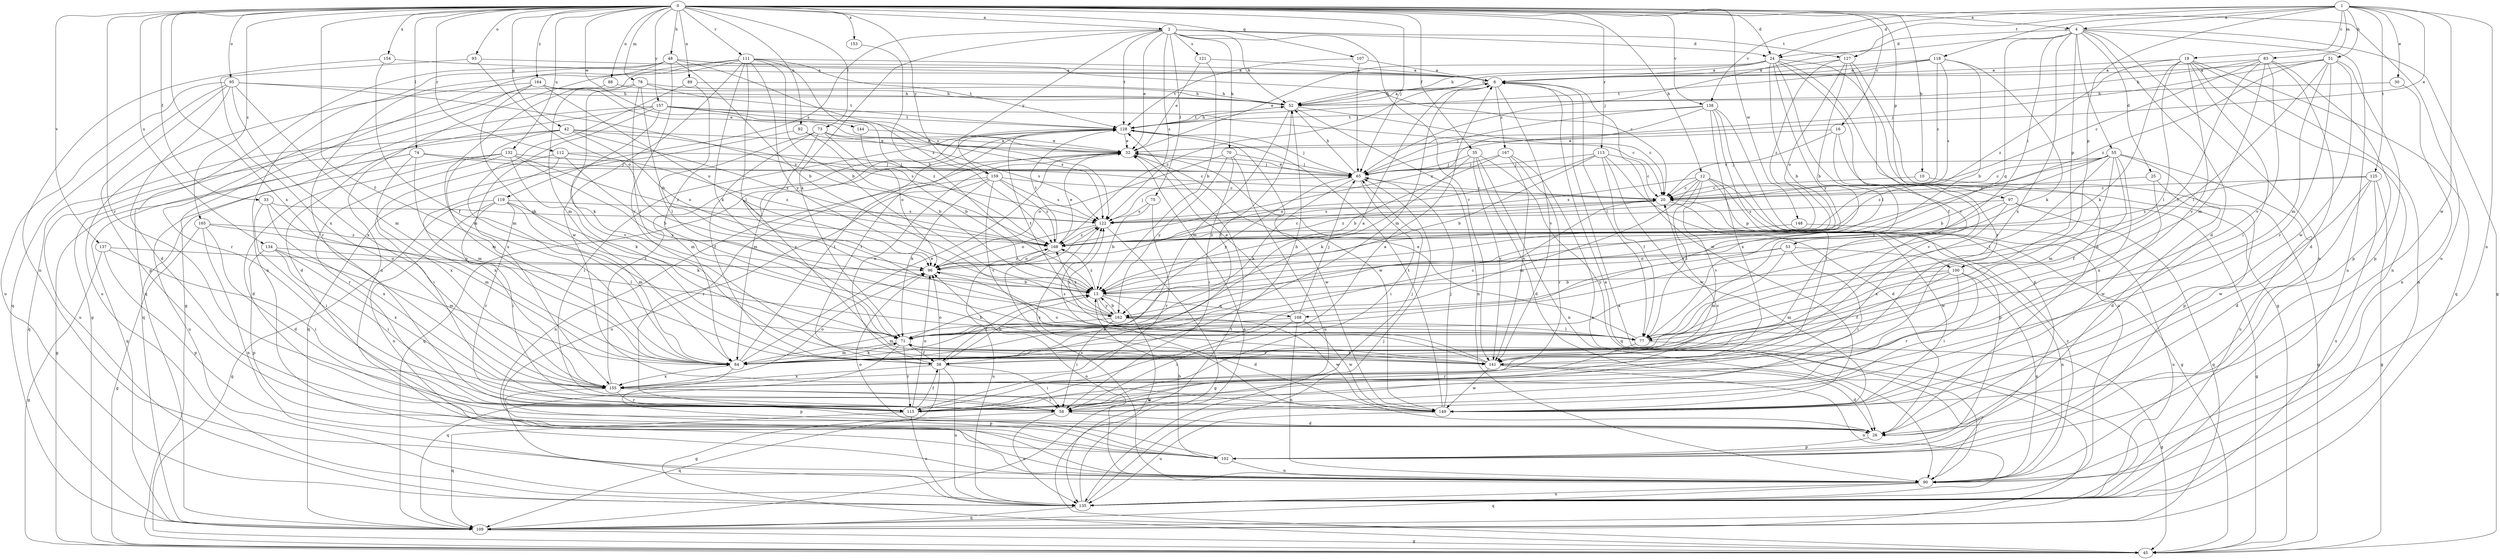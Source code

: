 strict digraph  {
0;
1;
2;
4;
6;
10;
12;
13;
16;
19;
20;
24;
25;
26;
30;
32;
33;
35;
38;
42;
45;
48;
51;
52;
53;
55;
58;
65;
70;
71;
73;
74;
75;
77;
78;
83;
84;
88;
89;
90;
92;
93;
95;
96;
97;
100;
102;
107;
108;
109;
111;
112;
113;
115;
118;
119;
121;
122;
125;
127;
128;
132;
134;
135;
137;
138;
141;
144;
148;
149;
153;
154;
155;
157;
159;
162;
164;
165;
167;
168;
0 -> 2  [label=a];
0 -> 4  [label=a];
0 -> 10  [label=b];
0 -> 12  [label=b];
0 -> 16  [label=c];
0 -> 24  [label=d];
0 -> 33  [label=f];
0 -> 35  [label=f];
0 -> 38  [label=f];
0 -> 42  [label=g];
0 -> 48  [label=h];
0 -> 65  [label=j];
0 -> 73  [label=l];
0 -> 74  [label=l];
0 -> 78  [label=m];
0 -> 88  [label=n];
0 -> 89  [label=n];
0 -> 92  [label=o];
0 -> 93  [label=o];
0 -> 95  [label=o];
0 -> 97  [label=p];
0 -> 107  [label=q];
0 -> 111  [label=r];
0 -> 112  [label=r];
0 -> 113  [label=r];
0 -> 115  [label=r];
0 -> 132  [label=u];
0 -> 134  [label=u];
0 -> 135  [label=u];
0 -> 137  [label=v];
0 -> 138  [label=v];
0 -> 144  [label=w];
0 -> 148  [label=w];
0 -> 153  [label=x];
0 -> 154  [label=x];
0 -> 155  [label=x];
0 -> 157  [label=y];
0 -> 159  [label=y];
0 -> 164  [label=z];
0 -> 165  [label=z];
1 -> 4  [label=a];
1 -> 19  [label=c];
1 -> 24  [label=d];
1 -> 30  [label=e];
1 -> 32  [label=e];
1 -> 51  [label=h];
1 -> 83  [label=m];
1 -> 90  [label=n];
1 -> 100  [label=p];
1 -> 118  [label=s];
1 -> 125  [label=t];
1 -> 127  [label=t];
1 -> 138  [label=v];
1 -> 149  [label=w];
2 -> 24  [label=d];
2 -> 32  [label=e];
2 -> 52  [label=h];
2 -> 70  [label=k];
2 -> 71  [label=k];
2 -> 75  [label=l];
2 -> 119  [label=s];
2 -> 121  [label=s];
2 -> 122  [label=s];
2 -> 127  [label=t];
2 -> 128  [label=t];
2 -> 141  [label=v];
2 -> 159  [label=y];
4 -> 24  [label=d];
4 -> 25  [label=d];
4 -> 26  [label=d];
4 -> 45  [label=g];
4 -> 53  [label=i];
4 -> 55  [label=i];
4 -> 65  [label=j];
4 -> 90  [label=n];
4 -> 100  [label=p];
4 -> 108  [label=q];
4 -> 135  [label=u];
4 -> 155  [label=x];
6 -> 52  [label=h];
6 -> 77  [label=l];
6 -> 84  [label=m];
6 -> 141  [label=v];
6 -> 149  [label=w];
6 -> 167  [label=z];
6 -> 168  [label=z];
10 -> 20  [label=c];
10 -> 45  [label=g];
12 -> 20  [label=c];
12 -> 45  [label=g];
12 -> 77  [label=l];
12 -> 84  [label=m];
12 -> 100  [label=p];
12 -> 102  [label=p];
12 -> 122  [label=s];
12 -> 141  [label=v];
13 -> 26  [label=d];
13 -> 38  [label=f];
13 -> 108  [label=q];
13 -> 135  [label=u];
13 -> 162  [label=y];
13 -> 168  [label=z];
16 -> 20  [label=c];
16 -> 32  [label=e];
16 -> 77  [label=l];
16 -> 141  [label=v];
19 -> 6  [label=a];
19 -> 58  [label=i];
19 -> 71  [label=k];
19 -> 77  [label=l];
19 -> 90  [label=n];
19 -> 109  [label=q];
19 -> 135  [label=u];
19 -> 141  [label=v];
19 -> 168  [label=z];
20 -> 122  [label=s];
20 -> 149  [label=w];
20 -> 168  [label=z];
24 -> 6  [label=a];
24 -> 13  [label=b];
24 -> 26  [label=d];
24 -> 32  [label=e];
24 -> 52  [label=h];
24 -> 77  [label=l];
24 -> 115  [label=r];
24 -> 141  [label=v];
24 -> 162  [label=y];
25 -> 20  [label=c];
25 -> 26  [label=d];
25 -> 149  [label=w];
26 -> 102  [label=p];
30 -> 52  [label=h];
30 -> 90  [label=n];
32 -> 65  [label=j];
32 -> 109  [label=q];
32 -> 135  [label=u];
32 -> 149  [label=w];
33 -> 58  [label=i];
33 -> 84  [label=m];
33 -> 122  [label=s];
33 -> 155  [label=x];
35 -> 26  [label=d];
35 -> 65  [label=j];
35 -> 71  [label=k];
35 -> 90  [label=n];
35 -> 109  [label=q];
35 -> 141  [label=v];
38 -> 13  [label=b];
38 -> 32  [label=e];
38 -> 45  [label=g];
38 -> 58  [label=i];
38 -> 96  [label=o];
38 -> 128  [label=t];
38 -> 135  [label=u];
38 -> 155  [label=x];
42 -> 32  [label=e];
42 -> 84  [label=m];
42 -> 96  [label=o];
42 -> 109  [label=q];
42 -> 122  [label=s];
42 -> 135  [label=u];
42 -> 168  [label=z];
48 -> 6  [label=a];
48 -> 13  [label=b];
48 -> 20  [label=c];
48 -> 90  [label=n];
48 -> 109  [label=q];
48 -> 115  [label=r];
48 -> 122  [label=s];
48 -> 141  [label=v];
51 -> 6  [label=a];
51 -> 65  [label=j];
51 -> 77  [label=l];
51 -> 84  [label=m];
51 -> 102  [label=p];
51 -> 115  [label=r];
51 -> 149  [label=w];
51 -> 168  [label=z];
52 -> 6  [label=a];
52 -> 20  [label=c];
52 -> 38  [label=f];
52 -> 84  [label=m];
52 -> 90  [label=n];
52 -> 128  [label=t];
53 -> 58  [label=i];
53 -> 84  [label=m];
53 -> 90  [label=n];
53 -> 96  [label=o];
53 -> 162  [label=y];
55 -> 13  [label=b];
55 -> 20  [label=c];
55 -> 38  [label=f];
55 -> 65  [label=j];
55 -> 77  [label=l];
55 -> 84  [label=m];
55 -> 102  [label=p];
55 -> 135  [label=u];
55 -> 155  [label=x];
55 -> 168  [label=z];
58 -> 26  [label=d];
58 -> 65  [label=j];
58 -> 109  [label=q];
58 -> 135  [label=u];
65 -> 20  [label=c];
65 -> 32  [label=e];
65 -> 52  [label=h];
65 -> 58  [label=i];
65 -> 71  [label=k];
65 -> 162  [label=y];
70 -> 58  [label=i];
70 -> 65  [label=j];
70 -> 96  [label=o];
70 -> 135  [label=u];
70 -> 162  [label=y];
71 -> 13  [label=b];
71 -> 20  [label=c];
71 -> 38  [label=f];
71 -> 84  [label=m];
71 -> 109  [label=q];
71 -> 115  [label=r];
71 -> 141  [label=v];
73 -> 13  [label=b];
73 -> 32  [label=e];
73 -> 38  [label=f];
73 -> 84  [label=m];
73 -> 122  [label=s];
73 -> 141  [label=v];
74 -> 20  [label=c];
74 -> 45  [label=g];
74 -> 65  [label=j];
74 -> 84  [label=m];
74 -> 109  [label=q];
74 -> 155  [label=x];
75 -> 13  [label=b];
75 -> 115  [label=r];
75 -> 122  [label=s];
77 -> 32  [label=e];
77 -> 45  [label=g];
77 -> 115  [label=r];
77 -> 122  [label=s];
78 -> 13  [label=b];
78 -> 45  [label=g];
78 -> 52  [label=h];
78 -> 71  [label=k];
78 -> 77  [label=l];
78 -> 128  [label=t];
83 -> 6  [label=a];
83 -> 20  [label=c];
83 -> 26  [label=d];
83 -> 52  [label=h];
83 -> 77  [label=l];
83 -> 84  [label=m];
83 -> 102  [label=p];
83 -> 141  [label=v];
84 -> 6  [label=a];
84 -> 32  [label=e];
84 -> 71  [label=k];
84 -> 102  [label=p];
84 -> 128  [label=t];
84 -> 155  [label=x];
88 -> 52  [label=h];
88 -> 84  [label=m];
89 -> 52  [label=h];
89 -> 77  [label=l];
89 -> 84  [label=m];
90 -> 6  [label=a];
90 -> 20  [label=c];
90 -> 96  [label=o];
90 -> 109  [label=q];
90 -> 122  [label=s];
90 -> 135  [label=u];
92 -> 13  [label=b];
92 -> 32  [label=e];
92 -> 109  [label=q];
93 -> 6  [label=a];
93 -> 96  [label=o];
93 -> 155  [label=x];
95 -> 26  [label=d];
95 -> 52  [label=h];
95 -> 84  [label=m];
95 -> 102  [label=p];
95 -> 109  [label=q];
95 -> 135  [label=u];
95 -> 155  [label=x];
95 -> 168  [label=z];
96 -> 13  [label=b];
96 -> 168  [label=z];
97 -> 45  [label=g];
97 -> 109  [label=q];
97 -> 122  [label=s];
97 -> 155  [label=x];
97 -> 162  [label=y];
100 -> 13  [label=b];
100 -> 38  [label=f];
100 -> 58  [label=i];
100 -> 84  [label=m];
100 -> 90  [label=n];
100 -> 115  [label=r];
102 -> 13  [label=b];
102 -> 90  [label=n];
102 -> 96  [label=o];
107 -> 6  [label=a];
107 -> 65  [label=j];
107 -> 128  [label=t];
108 -> 32  [label=e];
108 -> 58  [label=i];
108 -> 65  [label=j];
108 -> 71  [label=k];
108 -> 90  [label=n];
108 -> 149  [label=w];
109 -> 6  [label=a];
109 -> 45  [label=g];
109 -> 128  [label=t];
111 -> 6  [label=a];
111 -> 13  [label=b];
111 -> 45  [label=g];
111 -> 71  [label=k];
111 -> 77  [label=l];
111 -> 84  [label=m];
111 -> 90  [label=n];
111 -> 128  [label=t];
111 -> 149  [label=w];
111 -> 162  [label=y];
111 -> 168  [label=z];
112 -> 13  [label=b];
112 -> 58  [label=i];
112 -> 65  [label=j];
112 -> 155  [label=x];
112 -> 168  [label=z];
113 -> 13  [label=b];
113 -> 20  [label=c];
113 -> 26  [label=d];
113 -> 65  [label=j];
113 -> 77  [label=l];
113 -> 96  [label=o];
113 -> 149  [label=w];
115 -> 6  [label=a];
115 -> 20  [label=c];
115 -> 38  [label=f];
115 -> 96  [label=o];
115 -> 109  [label=q];
115 -> 135  [label=u];
118 -> 6  [label=a];
118 -> 13  [label=b];
118 -> 20  [label=c];
118 -> 52  [label=h];
118 -> 71  [label=k];
118 -> 122  [label=s];
118 -> 128  [label=t];
119 -> 45  [label=g];
119 -> 58  [label=i];
119 -> 71  [label=k];
119 -> 84  [label=m];
119 -> 90  [label=n];
119 -> 115  [label=r];
119 -> 122  [label=s];
121 -> 6  [label=a];
121 -> 13  [label=b];
121 -> 32  [label=e];
122 -> 45  [label=g];
122 -> 65  [label=j];
122 -> 96  [label=o];
122 -> 168  [label=z];
125 -> 20  [label=c];
125 -> 26  [label=d];
125 -> 45  [label=g];
125 -> 135  [label=u];
125 -> 149  [label=w];
125 -> 168  [label=z];
127 -> 6  [label=a];
127 -> 13  [label=b];
127 -> 38  [label=f];
127 -> 45  [label=g];
127 -> 96  [label=o];
127 -> 168  [label=z];
128 -> 32  [label=e];
128 -> 52  [label=h];
128 -> 58  [label=i];
128 -> 65  [label=j];
128 -> 84  [label=m];
128 -> 149  [label=w];
132 -> 26  [label=d];
132 -> 65  [label=j];
132 -> 71  [label=k];
132 -> 115  [label=r];
132 -> 135  [label=u];
132 -> 162  [label=y];
132 -> 168  [label=z];
134 -> 58  [label=i];
134 -> 84  [label=m];
134 -> 96  [label=o];
134 -> 102  [label=p];
134 -> 155  [label=x];
135 -> 32  [label=e];
135 -> 65  [label=j];
135 -> 109  [label=q];
137 -> 45  [label=g];
137 -> 58  [label=i];
137 -> 96  [label=o];
137 -> 102  [label=p];
138 -> 58  [label=i];
138 -> 65  [label=j];
138 -> 102  [label=p];
138 -> 128  [label=t];
138 -> 135  [label=u];
138 -> 155  [label=x];
138 -> 168  [label=z];
141 -> 26  [label=d];
141 -> 71  [label=k];
141 -> 96  [label=o];
141 -> 122  [label=s];
141 -> 135  [label=u];
141 -> 149  [label=w];
144 -> 32  [label=e];
144 -> 96  [label=o];
148 -> 135  [label=u];
148 -> 168  [label=z];
149 -> 65  [label=j];
149 -> 122  [label=s];
149 -> 128  [label=t];
149 -> 135  [label=u];
153 -> 13  [label=b];
154 -> 6  [label=a];
154 -> 38  [label=f];
154 -> 90  [label=n];
155 -> 52  [label=h];
155 -> 58  [label=i];
155 -> 96  [label=o];
155 -> 102  [label=p];
155 -> 115  [label=r];
155 -> 128  [label=t];
155 -> 149  [label=w];
157 -> 20  [label=c];
157 -> 26  [label=d];
157 -> 109  [label=q];
157 -> 122  [label=s];
157 -> 128  [label=t];
157 -> 141  [label=v];
157 -> 155  [label=x];
157 -> 168  [label=z];
159 -> 20  [label=c];
159 -> 71  [label=k];
159 -> 90  [label=n];
159 -> 115  [label=r];
159 -> 122  [label=s];
159 -> 141  [label=v];
159 -> 168  [label=z];
162 -> 13  [label=b];
162 -> 58  [label=i];
162 -> 77  [label=l];
162 -> 84  [label=m];
162 -> 128  [label=t];
162 -> 149  [label=w];
162 -> 168  [label=z];
164 -> 32  [label=e];
164 -> 52  [label=h];
164 -> 71  [label=k];
164 -> 96  [label=o];
164 -> 115  [label=r];
164 -> 135  [label=u];
165 -> 26  [label=d];
165 -> 45  [label=g];
165 -> 77  [label=l];
165 -> 90  [label=n];
165 -> 168  [label=z];
167 -> 13  [label=b];
167 -> 65  [label=j];
167 -> 90  [label=n];
167 -> 115  [label=r];
167 -> 141  [label=v];
168 -> 20  [label=c];
168 -> 32  [label=e];
168 -> 96  [label=o];
168 -> 128  [label=t];
168 -> 135  [label=u];
}
